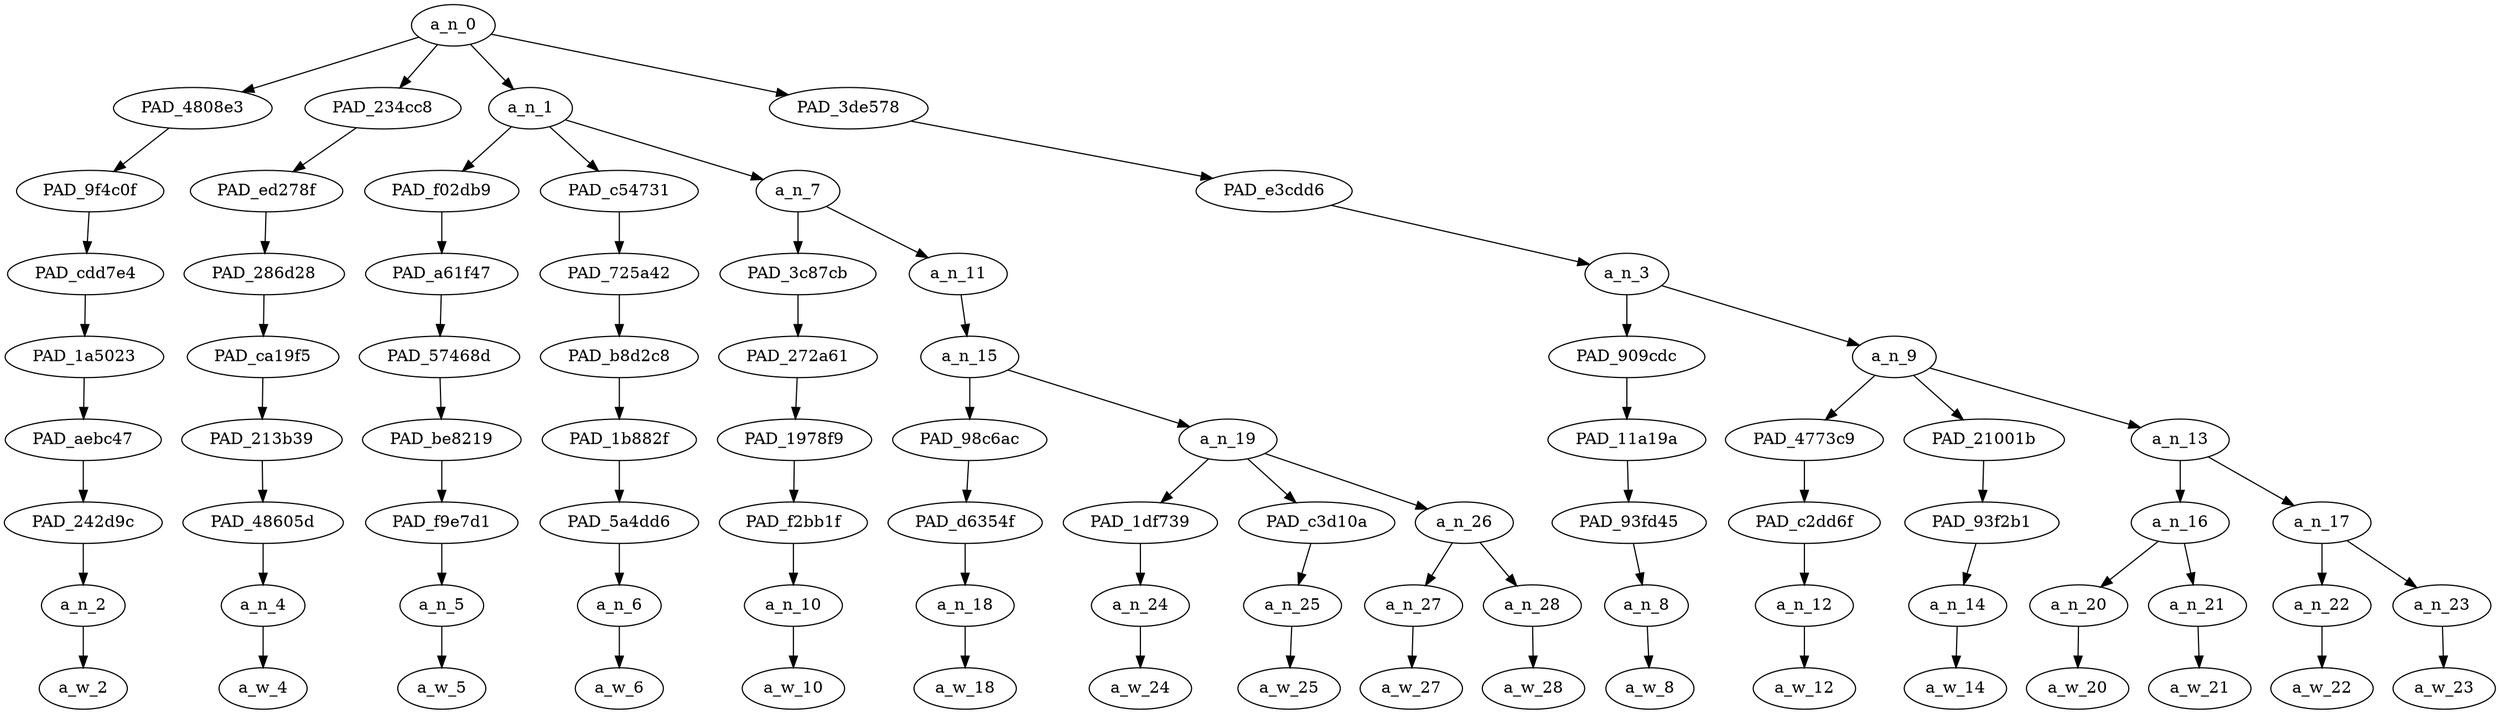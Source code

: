 strict digraph "" {
	a_n_0	[div_dir=1,
		index=0,
		level=8,
		pos="9.024305555555555,8!",
		text_span="[0, 1, 2, 3, 4, 5, 6, 7, 8, 9, 10, 11, 12, 13, 14, 15, 16]",
		value=1.00000003];
	PAD_4808e3	[div_dir=1,
		index=1,
		level=7,
		pos="8.0,7!",
		text_span="[8]",
		value=0.02372151];
	a_n_0 -> PAD_4808e3;
	PAD_234cc8	[div_dir=-1,
		index=3,
		level=7,
		pos="16.0,7!",
		text_span="[16]",
		value=0.03969485];
	a_n_0 -> PAD_234cc8;
	a_n_1	[div_dir=-1,
		index=0,
		level=7,
		pos="1.3472222222222223,7!",
		text_span="[0, 1, 2, 3, 4, 5, 6, 7]",
		value=0.54457741];
	a_n_0 -> a_n_1;
	PAD_3de578	[div_dir=1,
		index=2,
		level=7,
		pos="10.75,7!",
		text_span="[9, 10, 11, 12, 13, 14, 15]",
		value=0.39197799];
	a_n_0 -> PAD_3de578;
	PAD_9f4c0f	[div_dir=1,
		index=3,
		level=6,
		pos="8.0,6!",
		text_span="[8]",
		value=0.02372151];
	PAD_4808e3 -> PAD_9f4c0f;
	PAD_cdd7e4	[div_dir=1,
		index=4,
		level=5,
		pos="8.0,5!",
		text_span="[8]",
		value=0.02372151];
	PAD_9f4c0f -> PAD_cdd7e4;
	PAD_1a5023	[div_dir=1,
		index=4,
		level=4,
		pos="8.0,4!",
		text_span="[8]",
		value=0.02372151];
	PAD_cdd7e4 -> PAD_1a5023;
	PAD_aebc47	[div_dir=1,
		index=5,
		level=3,
		pos="8.0,3!",
		text_span="[8]",
		value=0.02372151];
	PAD_1a5023 -> PAD_aebc47;
	PAD_242d9c	[div_dir=1,
		index=7,
		level=2,
		pos="8.0,2!",
		text_span="[8]",
		value=0.02372151];
	PAD_aebc47 -> PAD_242d9c;
	a_n_2	[div_dir=1,
		index=8,
		level=1,
		pos="8.0,1!",
		text_span="[8]",
		value=0.02372151];
	PAD_242d9c -> a_n_2;
	a_w_2	[div_dir=0,
		index=8,
		level=0,
		pos="8,0!",
		text_span="[8]",
		value=and];
	a_n_2 -> a_w_2;
	PAD_ed278f	[div_dir=-1,
		index=5,
		level=6,
		pos="16.0,6!",
		text_span="[16]",
		value=0.03969485];
	PAD_234cc8 -> PAD_ed278f;
	PAD_286d28	[div_dir=-1,
		index=6,
		level=5,
		pos="16.0,5!",
		text_span="[16]",
		value=0.03969485];
	PAD_ed278f -> PAD_286d28;
	PAD_ca19f5	[div_dir=-1,
		index=7,
		level=4,
		pos="16.0,4!",
		text_span="[16]",
		value=0.03969485];
	PAD_286d28 -> PAD_ca19f5;
	PAD_213b39	[div_dir=-1,
		index=10,
		level=3,
		pos="16.0,3!",
		text_span="[16]",
		value=0.03969485];
	PAD_ca19f5 -> PAD_213b39;
	PAD_48605d	[div_dir=-1,
		index=13,
		level=2,
		pos="16.0,2!",
		text_span="[16]",
		value=0.03969485];
	PAD_213b39 -> PAD_48605d;
	a_n_4	[div_dir=-1,
		index=16,
		level=1,
		pos="16.0,1!",
		text_span="[16]",
		value=0.03969485];
	PAD_48605d -> a_n_4;
	a_w_4	[div_dir=0,
		index=16,
		level=0,
		pos="16,0!",
		text_span="[16]",
		value=💀];
	a_n_4 -> a_w_4;
	PAD_f02db9	[div_dir=-1,
		index=0,
		level=6,
		pos="0.0,6!",
		text_span="[0]",
		value=0.03194490];
	a_n_1 -> PAD_f02db9;
	PAD_c54731	[div_dir=1,
		index=1,
		level=6,
		pos="1.0,6!",
		text_span="[1]",
		value=0.02948137];
	a_n_1 -> PAD_c54731;
	a_n_7	[div_dir=1,
		index=2,
		level=6,
		pos="3.041666666666667,6!",
		text_span="[2, 3, 4, 5, 6, 7]",
		value=0.48313828];
	a_n_1 -> a_n_7;
	PAD_a61f47	[div_dir=-1,
		index=0,
		level=5,
		pos="0.0,5!",
		text_span="[0]",
		value=0.03194490];
	PAD_f02db9 -> PAD_a61f47;
	PAD_57468d	[div_dir=-1,
		index=0,
		level=4,
		pos="0.0,4!",
		text_span="[0]",
		value=0.03194490];
	PAD_a61f47 -> PAD_57468d;
	PAD_be8219	[div_dir=-1,
		index=0,
		level=3,
		pos="0.0,3!",
		text_span="[0]",
		value=0.03194490];
	PAD_57468d -> PAD_be8219;
	PAD_f9e7d1	[div_dir=-1,
		index=0,
		level=2,
		pos="0.0,2!",
		text_span="[0]",
		value=0.03194490];
	PAD_be8219 -> PAD_f9e7d1;
	a_n_5	[div_dir=-1,
		index=0,
		level=1,
		pos="0.0,1!",
		text_span="[0]",
		value=0.03194490];
	PAD_f9e7d1 -> a_n_5;
	a_w_5	[div_dir=0,
		index=0,
		level=0,
		pos="0,0!",
		text_span="[0]",
		value=i];
	a_n_5 -> a_w_5;
	PAD_725a42	[div_dir=1,
		index=1,
		level=5,
		pos="1.0,5!",
		text_span="[1]",
		value=0.02948137];
	PAD_c54731 -> PAD_725a42;
	PAD_b8d2c8	[div_dir=1,
		index=1,
		level=4,
		pos="1.0,4!",
		text_span="[1]",
		value=0.02948137];
	PAD_725a42 -> PAD_b8d2c8;
	PAD_1b882f	[div_dir=1,
		index=1,
		level=3,
		pos="1.0,3!",
		text_span="[1]",
		value=0.02948137];
	PAD_b8d2c8 -> PAD_1b882f;
	PAD_5a4dd6	[div_dir=1,
		index=1,
		level=2,
		pos="1.0,2!",
		text_span="[1]",
		value=0.02948137];
	PAD_1b882f -> PAD_5a4dd6;
	a_n_6	[div_dir=1,
		index=1,
		level=1,
		pos="1.0,1!",
		text_span="[1]",
		value=0.02948137];
	PAD_5a4dd6 -> a_n_6;
	a_w_6	[div_dir=0,
		index=1,
		level=0,
		pos="1,0!",
		text_span="[1]",
		value=really];
	a_n_6 -> a_w_6;
	PAD_3c87cb	[div_dir=1,
		index=2,
		level=5,
		pos="2.0,5!",
		text_span="[2]",
		value=0.03972821];
	a_n_7 -> PAD_3c87cb;
	a_n_11	[div_dir=-1,
		index=3,
		level=5,
		pos="4.083333333333334,5!",
		text_span="[3, 4, 5, 6, 7]",
		value=0.44340587];
	a_n_7 -> a_n_11;
	PAD_272a61	[div_dir=1,
		index=2,
		level=4,
		pos="2.0,4!",
		text_span="[2]",
		value=0.03972821];
	PAD_3c87cb -> PAD_272a61;
	PAD_1978f9	[div_dir=1,
		index=2,
		level=3,
		pos="2.0,3!",
		text_span="[2]",
		value=0.03972821];
	PAD_272a61 -> PAD_1978f9;
	PAD_f2bb1f	[div_dir=1,
		index=2,
		level=2,
		pos="2.0,2!",
		text_span="[2]",
		value=0.03972821];
	PAD_1978f9 -> PAD_f2bb1f;
	a_n_10	[div_dir=1,
		index=2,
		level=1,
		pos="2.0,1!",
		text_span="[2]",
		value=0.03972821];
	PAD_f2bb1f -> a_n_10;
	a_w_10	[div_dir=0,
		index=2,
		level=0,
		pos="2,0!",
		text_span="[2]",
		value=think];
	a_n_10 -> a_w_10;
	a_n_15	[div_dir=-1,
		index=3,
		level=4,
		pos="4.083333333333334,4!",
		text_span="[3, 4, 5, 6, 7]",
		value=0.44337049];
	a_n_11 -> a_n_15;
	PAD_98c6ac	[div_dir=-1,
		index=3,
		level=3,
		pos="3.0,3!",
		text_span="[3]",
		value=0.24711524];
	a_n_15 -> PAD_98c6ac;
	a_n_19	[div_dir=1,
		index=4,
		level=3,
		pos="5.166666666666667,3!",
		text_span="[4, 5, 6, 7]",
		value=0.19621987];
	a_n_15 -> a_n_19;
	PAD_d6354f	[div_dir=-1,
		index=3,
		level=2,
		pos="3.0,2!",
		text_span="[3]",
		value=0.24711524];
	PAD_98c6ac -> PAD_d6354f;
	a_n_18	[div_dir=-1,
		index=3,
		level=1,
		pos="3.0,1!",
		text_span="[3]",
		value=0.24711524];
	PAD_d6354f -> a_n_18;
	a_w_18	[div_dir=0,
		index=3,
		level=0,
		pos="3,0!",
		text_span="[3]",
		value=airpods];
	a_n_18 -> a_w_18;
	PAD_1df739	[div_dir=1,
		index=4,
		level=2,
		pos="4.0,2!",
		text_span="[4]",
		value=0.03790117];
	a_n_19 -> PAD_1df739;
	PAD_c3d10a	[div_dir=-1,
		index=5,
		level=2,
		pos="5.0,2!",
		text_span="[5]",
		value=0.09107808];
	a_n_19 -> PAD_c3d10a;
	a_n_26	[div_dir=1,
		index=6,
		level=2,
		pos="6.5,2!",
		text_span="[6, 7]",
		value=0.06711780];
	a_n_19 -> a_n_26;
	a_n_24	[div_dir=1,
		index=4,
		level=1,
		pos="4.0,1!",
		text_span="[4]",
		value=0.03790117];
	PAD_1df739 -> a_n_24;
	a_w_24	[div_dir=0,
		index=4,
		level=0,
		pos="4,0!",
		text_span="[4]",
		value=are];
	a_n_24 -> a_w_24;
	a_n_25	[div_dir=-1,
		index=5,
		level=1,
		pos="5.0,1!",
		text_span="[5]",
		value=0.09107808];
	PAD_c3d10a -> a_n_25;
	a_w_25	[div_dir=0,
		index=5,
		level=0,
		pos="5,0!",
		text_span="[5]",
		value=overrated];
	a_n_25 -> a_w_25;
	a_n_27	[div_dir=1,
		index=6,
		level=1,
		pos="6.0,1!",
		text_span="[6]",
		value=0.03235885];
	a_n_26 -> a_n_27;
	a_n_28	[div_dir=1,
		index=7,
		level=1,
		pos="7.0,1!",
		text_span="[7]",
		value=0.03459172];
	a_n_26 -> a_n_28;
	a_w_27	[div_dir=0,
		index=6,
		level=0,
		pos="6,0!",
		text_span="[6]",
		value=tried];
	a_n_27 -> a_w_27;
	a_w_28	[div_dir=0,
		index=7,
		level=0,
		pos="7,0!",
		text_span="[7]",
		value=some];
	a_n_28 -> a_w_28;
	PAD_e3cdd6	[div_dir=1,
		index=4,
		level=6,
		pos="10.75,6!",
		text_span="[9, 10, 11, 12, 13, 14, 15]",
		value=0.39197799];
	PAD_3de578 -> PAD_e3cdd6;
	a_n_3	[div_dir=1,
		index=5,
		level=5,
		pos="10.75,5!",
		text_span="[9, 10, 11, 12, 13, 14, 15]",
		value=0.39197799];
	PAD_e3cdd6 -> a_n_3;
	PAD_909cdc	[div_dir=1,
		index=5,
		level=4,
		pos="9.0,4!",
		text_span="[9]",
		value=0.02334284];
	a_n_3 -> PAD_909cdc;
	a_n_9	[div_dir=1,
		index=6,
		level=4,
		pos="12.5,4!",
		text_span="[10, 11, 12, 13, 14, 15]",
		value=0.36855643];
	a_n_3 -> a_n_9;
	PAD_11a19a	[div_dir=1,
		index=6,
		level=3,
		pos="9.0,3!",
		text_span="[9]",
		value=0.02334284];
	PAD_909cdc -> PAD_11a19a;
	PAD_93fd45	[div_dir=1,
		index=8,
		level=2,
		pos="9.0,2!",
		text_span="[9]",
		value=0.02334284];
	PAD_11a19a -> PAD_93fd45;
	a_n_8	[div_dir=1,
		index=9,
		level=1,
		pos="9.0,1!",
		text_span="[9]",
		value=0.02334284];
	PAD_93fd45 -> a_n_8;
	a_w_8	[div_dir=0,
		index=9,
		level=0,
		pos="9,0!",
		text_span="[9]",
		value=there];
	a_n_8 -> a_w_8;
	PAD_4773c9	[div_dir=1,
		index=7,
		level=3,
		pos="10.0,3!",
		text_span="[10]",
		value=0.02717260];
	a_n_9 -> PAD_4773c9;
	PAD_21001b	[div_dir=1,
		index=9,
		level=3,
		pos="15.0,3!",
		text_span="[15]",
		value=0.11465149];
	a_n_9 -> PAD_21001b;
	a_n_13	[div_dir=-1,
		index=8,
		level=3,
		pos="12.5,3!",
		text_span="[11, 12, 13, 14]",
		value=0.22664869];
	a_n_9 -> a_n_13;
	PAD_c2dd6f	[div_dir=1,
		index=9,
		level=2,
		pos="10.0,2!",
		text_span="[10]",
		value=0.02717260];
	PAD_4773c9 -> PAD_c2dd6f;
	a_n_12	[div_dir=1,
		index=10,
		level=1,
		pos="10.0,1!",
		text_span="[10]",
		value=0.02717260];
	PAD_c2dd6f -> a_n_12;
	a_w_12	[div_dir=0,
		index=10,
		level=0,
		pos="10,0!",
		text_span="[10]",
		value=was];
	a_n_12 -> a_w_12;
	PAD_93f2b1	[div_dir=1,
		index=12,
		level=2,
		pos="15.0,2!",
		text_span="[15]",
		value=0.11465149];
	PAD_21001b -> PAD_93f2b1;
	a_n_14	[div_dir=1,
		index=15,
		level=1,
		pos="15.0,1!",
		text_span="[15]",
		value=0.11465149];
	PAD_93f2b1 -> a_n_14;
	a_w_14	[div_dir=0,
		index=15,
		level=0,
		pos="15,0!",
		text_span="[15]",
		value=hoes];
	a_n_14 -> a_w_14;
	a_n_16	[div_dir=-1,
		index=10,
		level=2,
		pos="11.5,2!",
		text_span="[11, 12]",
		value=0.15351902];
	a_n_13 -> a_n_16;
	a_n_17	[div_dir=1,
		index=11,
		level=2,
		pos="13.5,2!",
		text_span="[13, 14]",
		value=0.07309180];
	a_n_13 -> a_n_17;
	a_n_20	[div_dir=1,
		index=11,
		level=1,
		pos="11.0,1!",
		text_span="[11]",
		value=0.03359157];
	a_n_16 -> a_n_20;
	a_n_21	[div_dir=-1,
		index=12,
		level=1,
		pos="12.0,1!",
		text_span="[12]",
		value=0.11976379];
	a_n_16 -> a_n_21;
	a_w_20	[div_dir=0,
		index=11,
		level=0,
		pos="11,0!",
		text_span="[11]",
		value=no];
	a_n_20 -> a_w_20;
	a_w_21	[div_dir=0,
		index=12,
		level=0,
		pos="12,0!",
		text_span="[12]",
		value=bass];
	a_n_21 -> a_w_21;
	a_n_22	[div_dir=1,
		index=13,
		level=1,
		pos="13.0,1!",
		text_span="[13]",
		value=0.03320514];
	a_n_17 -> a_n_22;
	a_n_23	[div_dir=1,
		index=14,
		level=1,
		pos="14.0,1!",
		text_span="[14]",
		value=0.03976686];
	a_n_17 -> a_n_23;
	a_w_22	[div_dir=0,
		index=13,
		level=0,
		pos="13,0!",
		text_span="[13]",
		value=in];
	a_n_22 -> a_w_22;
	a_w_23	[div_dir=0,
		index=14,
		level=0,
		pos="14,0!",
		text_span="[14]",
		value=them];
	a_n_23 -> a_w_23;
}
